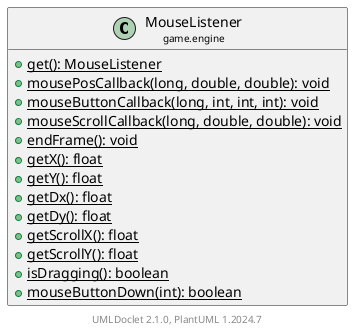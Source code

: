 @startuml
    set namespaceSeparator none
    hide empty fields
    hide empty methods

    class "<size:14>MouseListener\n<size:10>game.engine" as game.engine.MouseListener [[MouseListener.html]] {
        {static} +get(): MouseListener
        {static} +mousePosCallback(long, double, double): void
        {static} +mouseButtonCallback(long, int, int, int): void
        {static} +mouseScrollCallback(long, double, double): void
        {static} +endFrame(): void
        {static} +getX(): float
        {static} +getY(): float
        {static} +getDx(): float
        {static} +getDy(): float
        {static} +getScrollX(): float
        {static} +getScrollY(): float
        {static} +isDragging(): boolean
        {static} +mouseButtonDown(int): boolean
    }

    center footer UMLDoclet 2.1.0, PlantUML %version()
@enduml
